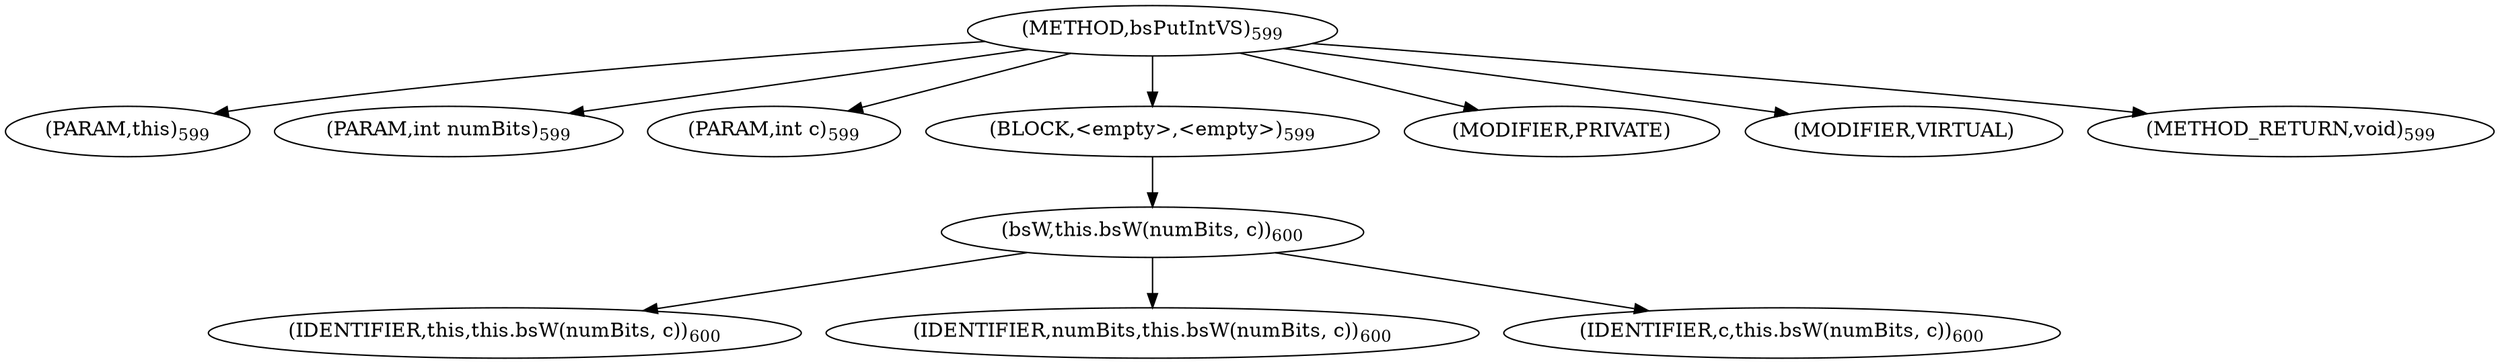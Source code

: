 digraph "bsPutIntVS" {  
"1802" [label = <(METHOD,bsPutIntVS)<SUB>599</SUB>> ]
"55" [label = <(PARAM,this)<SUB>599</SUB>> ]
"1803" [label = <(PARAM,int numBits)<SUB>599</SUB>> ]
"1804" [label = <(PARAM,int c)<SUB>599</SUB>> ]
"1805" [label = <(BLOCK,&lt;empty&gt;,&lt;empty&gt;)<SUB>599</SUB>> ]
"1806" [label = <(bsW,this.bsW(numBits, c))<SUB>600</SUB>> ]
"54" [label = <(IDENTIFIER,this,this.bsW(numBits, c))<SUB>600</SUB>> ]
"1807" [label = <(IDENTIFIER,numBits,this.bsW(numBits, c))<SUB>600</SUB>> ]
"1808" [label = <(IDENTIFIER,c,this.bsW(numBits, c))<SUB>600</SUB>> ]
"1809" [label = <(MODIFIER,PRIVATE)> ]
"1810" [label = <(MODIFIER,VIRTUAL)> ]
"1811" [label = <(METHOD_RETURN,void)<SUB>599</SUB>> ]
  "1802" -> "55" 
  "1802" -> "1803" 
  "1802" -> "1804" 
  "1802" -> "1805" 
  "1802" -> "1809" 
  "1802" -> "1810" 
  "1802" -> "1811" 
  "1805" -> "1806" 
  "1806" -> "54" 
  "1806" -> "1807" 
  "1806" -> "1808" 
}
